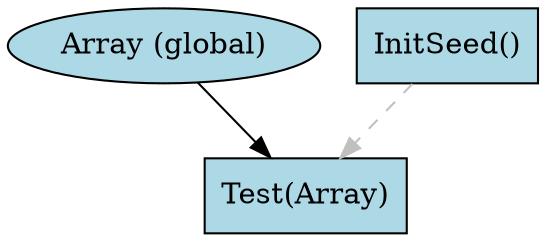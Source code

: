 digraph main_DFG {
    node [shape=ellipse, style=filled, fillcolor=lightblue];
    Array_global [label="Array (global)"];
    node [shape=box];
    op_call_InitSeed [label="InitSeed()"];
    op_call_Test [label="Test(Array)"];
    Array_global -> op_call_Test;
    op_call_InitSeed -> op_call_Test [style=dashed, color=grey];
}